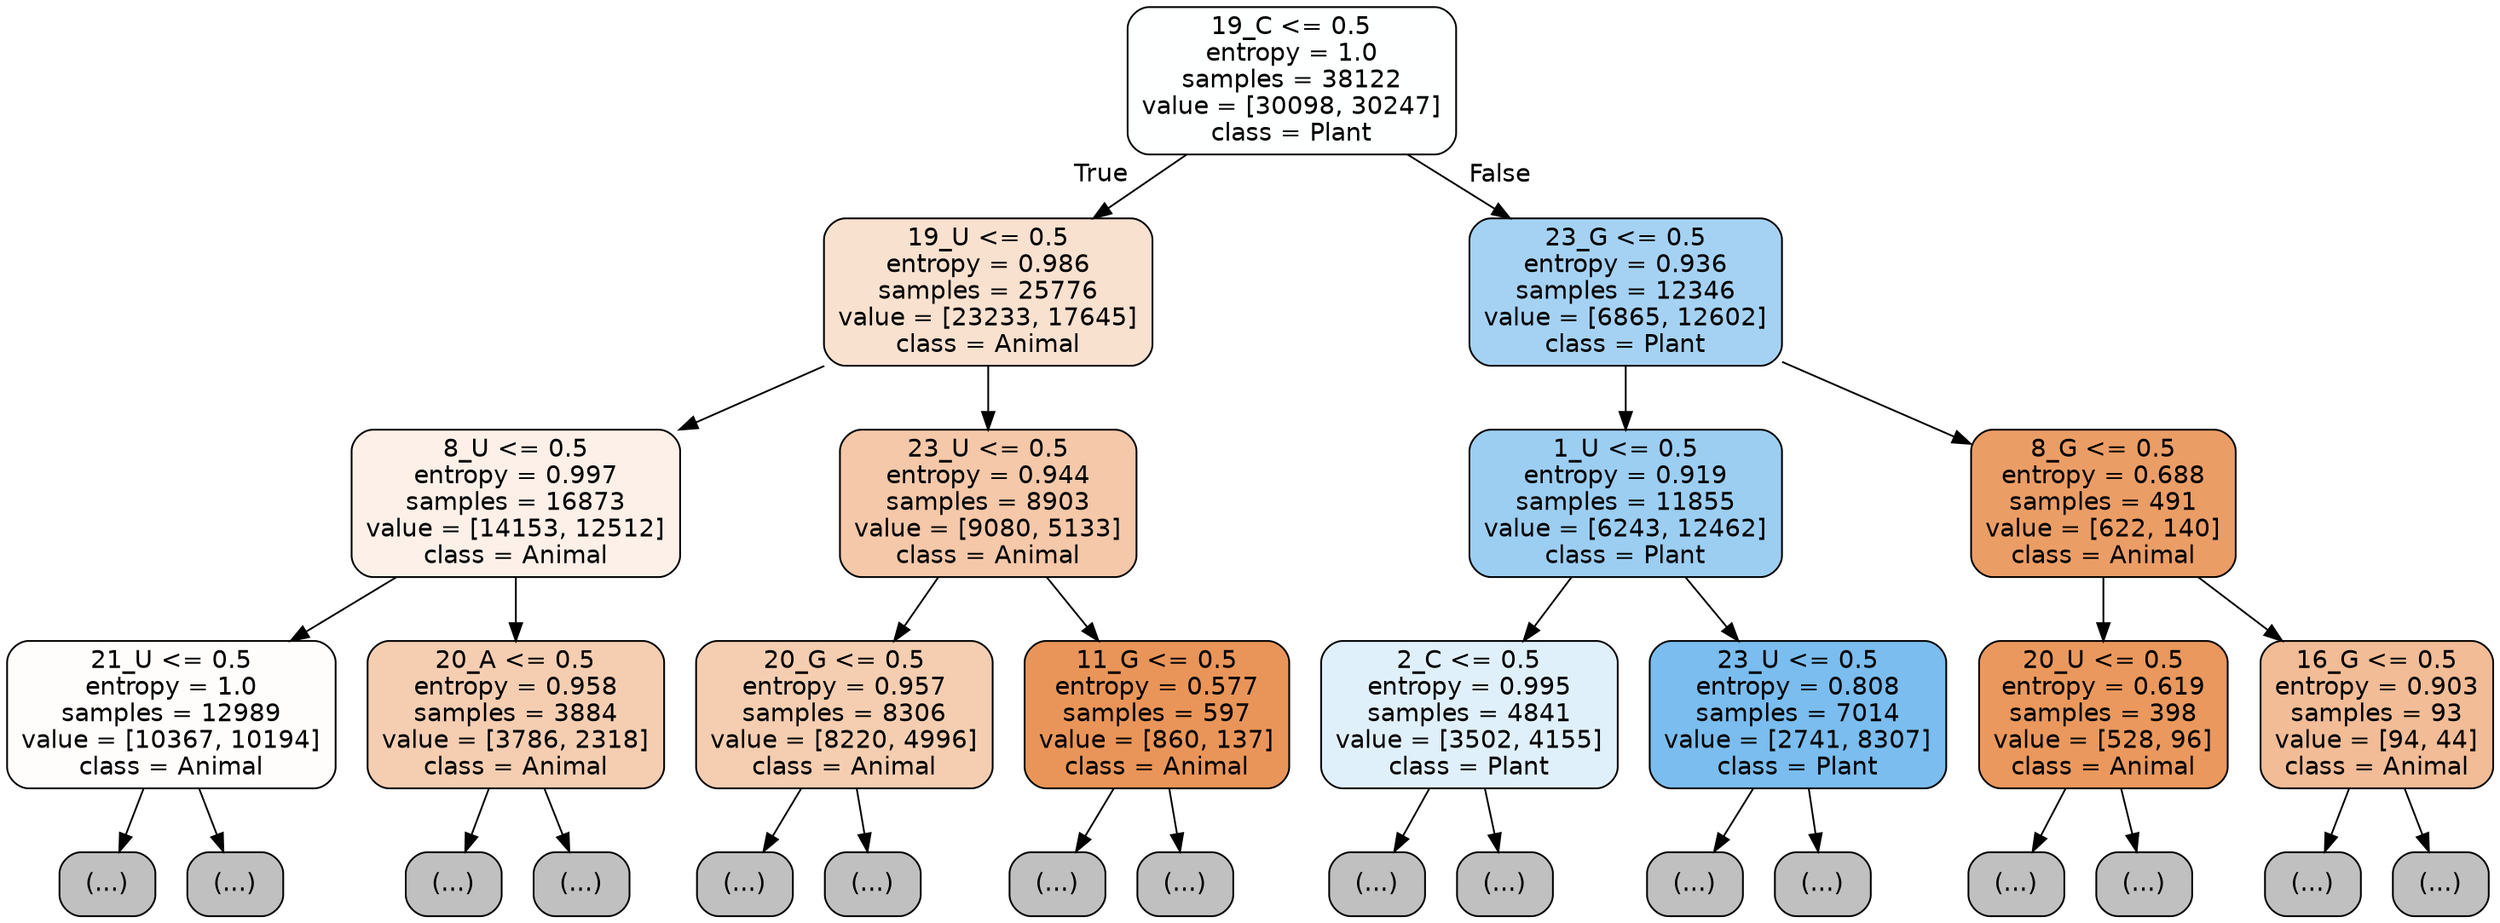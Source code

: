 digraph Tree {
node [shape=box, style="filled, rounded", color="black", fontname="helvetica"] ;
edge [fontname="helvetica"] ;
0 [label="19_C <= 0.5\nentropy = 1.0\nsamples = 38122\nvalue = [30098, 30247]\nclass = Plant", fillcolor="#feffff"] ;
1 [label="19_U <= 0.5\nentropy = 0.986\nsamples = 25776\nvalue = [23233, 17645]\nclass = Animal", fillcolor="#f9e1cf"] ;
0 -> 1 [labeldistance=2.5, labelangle=45, headlabel="True"] ;
2 [label="8_U <= 0.5\nentropy = 0.997\nsamples = 16873\nvalue = [14153, 12512]\nclass = Animal", fillcolor="#fcf0e8"] ;
1 -> 2 ;
3 [label="21_U <= 0.5\nentropy = 1.0\nsamples = 12989\nvalue = [10367, 10194]\nclass = Animal", fillcolor="#fffdfc"] ;
2 -> 3 ;
4 [label="(...)", fillcolor="#C0C0C0"] ;
3 -> 4 ;
4873 [label="(...)", fillcolor="#C0C0C0"] ;
3 -> 4873 ;
6144 [label="20_A <= 0.5\nentropy = 0.958\nsamples = 3884\nvalue = [3786, 2318]\nclass = Animal", fillcolor="#f5ceb2"] ;
2 -> 6144 ;
6145 [label="(...)", fillcolor="#C0C0C0"] ;
6144 -> 6145 ;
7848 [label="(...)", fillcolor="#C0C0C0"] ;
6144 -> 7848 ;
8353 [label="23_U <= 0.5\nentropy = 0.944\nsamples = 8903\nvalue = [9080, 5133]\nclass = Animal", fillcolor="#f4c8a9"] ;
1 -> 8353 ;
8354 [label="20_G <= 0.5\nentropy = 0.957\nsamples = 8306\nvalue = [8220, 4996]\nclass = Animal", fillcolor="#f5ceb1"] ;
8353 -> 8354 ;
8355 [label="(...)", fillcolor="#C0C0C0"] ;
8354 -> 8355 ;
11338 [label="(...)", fillcolor="#C0C0C0"] ;
8354 -> 11338 ;
12607 [label="11_G <= 0.5\nentropy = 0.577\nsamples = 597\nvalue = [860, 137]\nclass = Animal", fillcolor="#e99559"] ;
8353 -> 12607 ;
12608 [label="(...)", fillcolor="#C0C0C0"] ;
12607 -> 12608 ;
12787 [label="(...)", fillcolor="#C0C0C0"] ;
12607 -> 12787 ;
12836 [label="23_G <= 0.5\nentropy = 0.936\nsamples = 12346\nvalue = [6865, 12602]\nclass = Plant", fillcolor="#a5d2f3"] ;
0 -> 12836 [labeldistance=2.5, labelangle=-45, headlabel="False"] ;
12837 [label="1_U <= 0.5\nentropy = 0.919\nsamples = 11855\nvalue = [6243, 12462]\nclass = Plant", fillcolor="#9ccef2"] ;
12836 -> 12837 ;
12838 [label="2_C <= 0.5\nentropy = 0.995\nsamples = 4841\nvalue = [3502, 4155]\nclass = Plant", fillcolor="#e0f0fb"] ;
12837 -> 12838 ;
12839 [label="(...)", fillcolor="#C0C0C0"] ;
12838 -> 12839 ;
14614 [label="(...)", fillcolor="#C0C0C0"] ;
12838 -> 14614 ;
15149 [label="23_U <= 0.5\nentropy = 0.808\nsamples = 7014\nvalue = [2741, 8307]\nclass = Plant", fillcolor="#7abdee"] ;
12837 -> 15149 ;
15150 [label="(...)", fillcolor="#C0C0C0"] ;
15149 -> 15150 ;
16775 [label="(...)", fillcolor="#C0C0C0"] ;
15149 -> 16775 ;
16860 [label="8_G <= 0.5\nentropy = 0.688\nsamples = 491\nvalue = [622, 140]\nclass = Animal", fillcolor="#eb9d66"] ;
12836 -> 16860 ;
16861 [label="20_U <= 0.5\nentropy = 0.619\nsamples = 398\nvalue = [528, 96]\nclass = Animal", fillcolor="#ea985d"] ;
16860 -> 16861 ;
16862 [label="(...)", fillcolor="#C0C0C0"] ;
16861 -> 16862 ;
16973 [label="(...)", fillcolor="#C0C0C0"] ;
16861 -> 16973 ;
16996 [label="16_G <= 0.5\nentropy = 0.903\nsamples = 93\nvalue = [94, 44]\nclass = Animal", fillcolor="#f1bc96"] ;
16860 -> 16996 ;
16997 [label="(...)", fillcolor="#C0C0C0"] ;
16996 -> 16997 ;
17044 [label="(...)", fillcolor="#C0C0C0"] ;
16996 -> 17044 ;
}